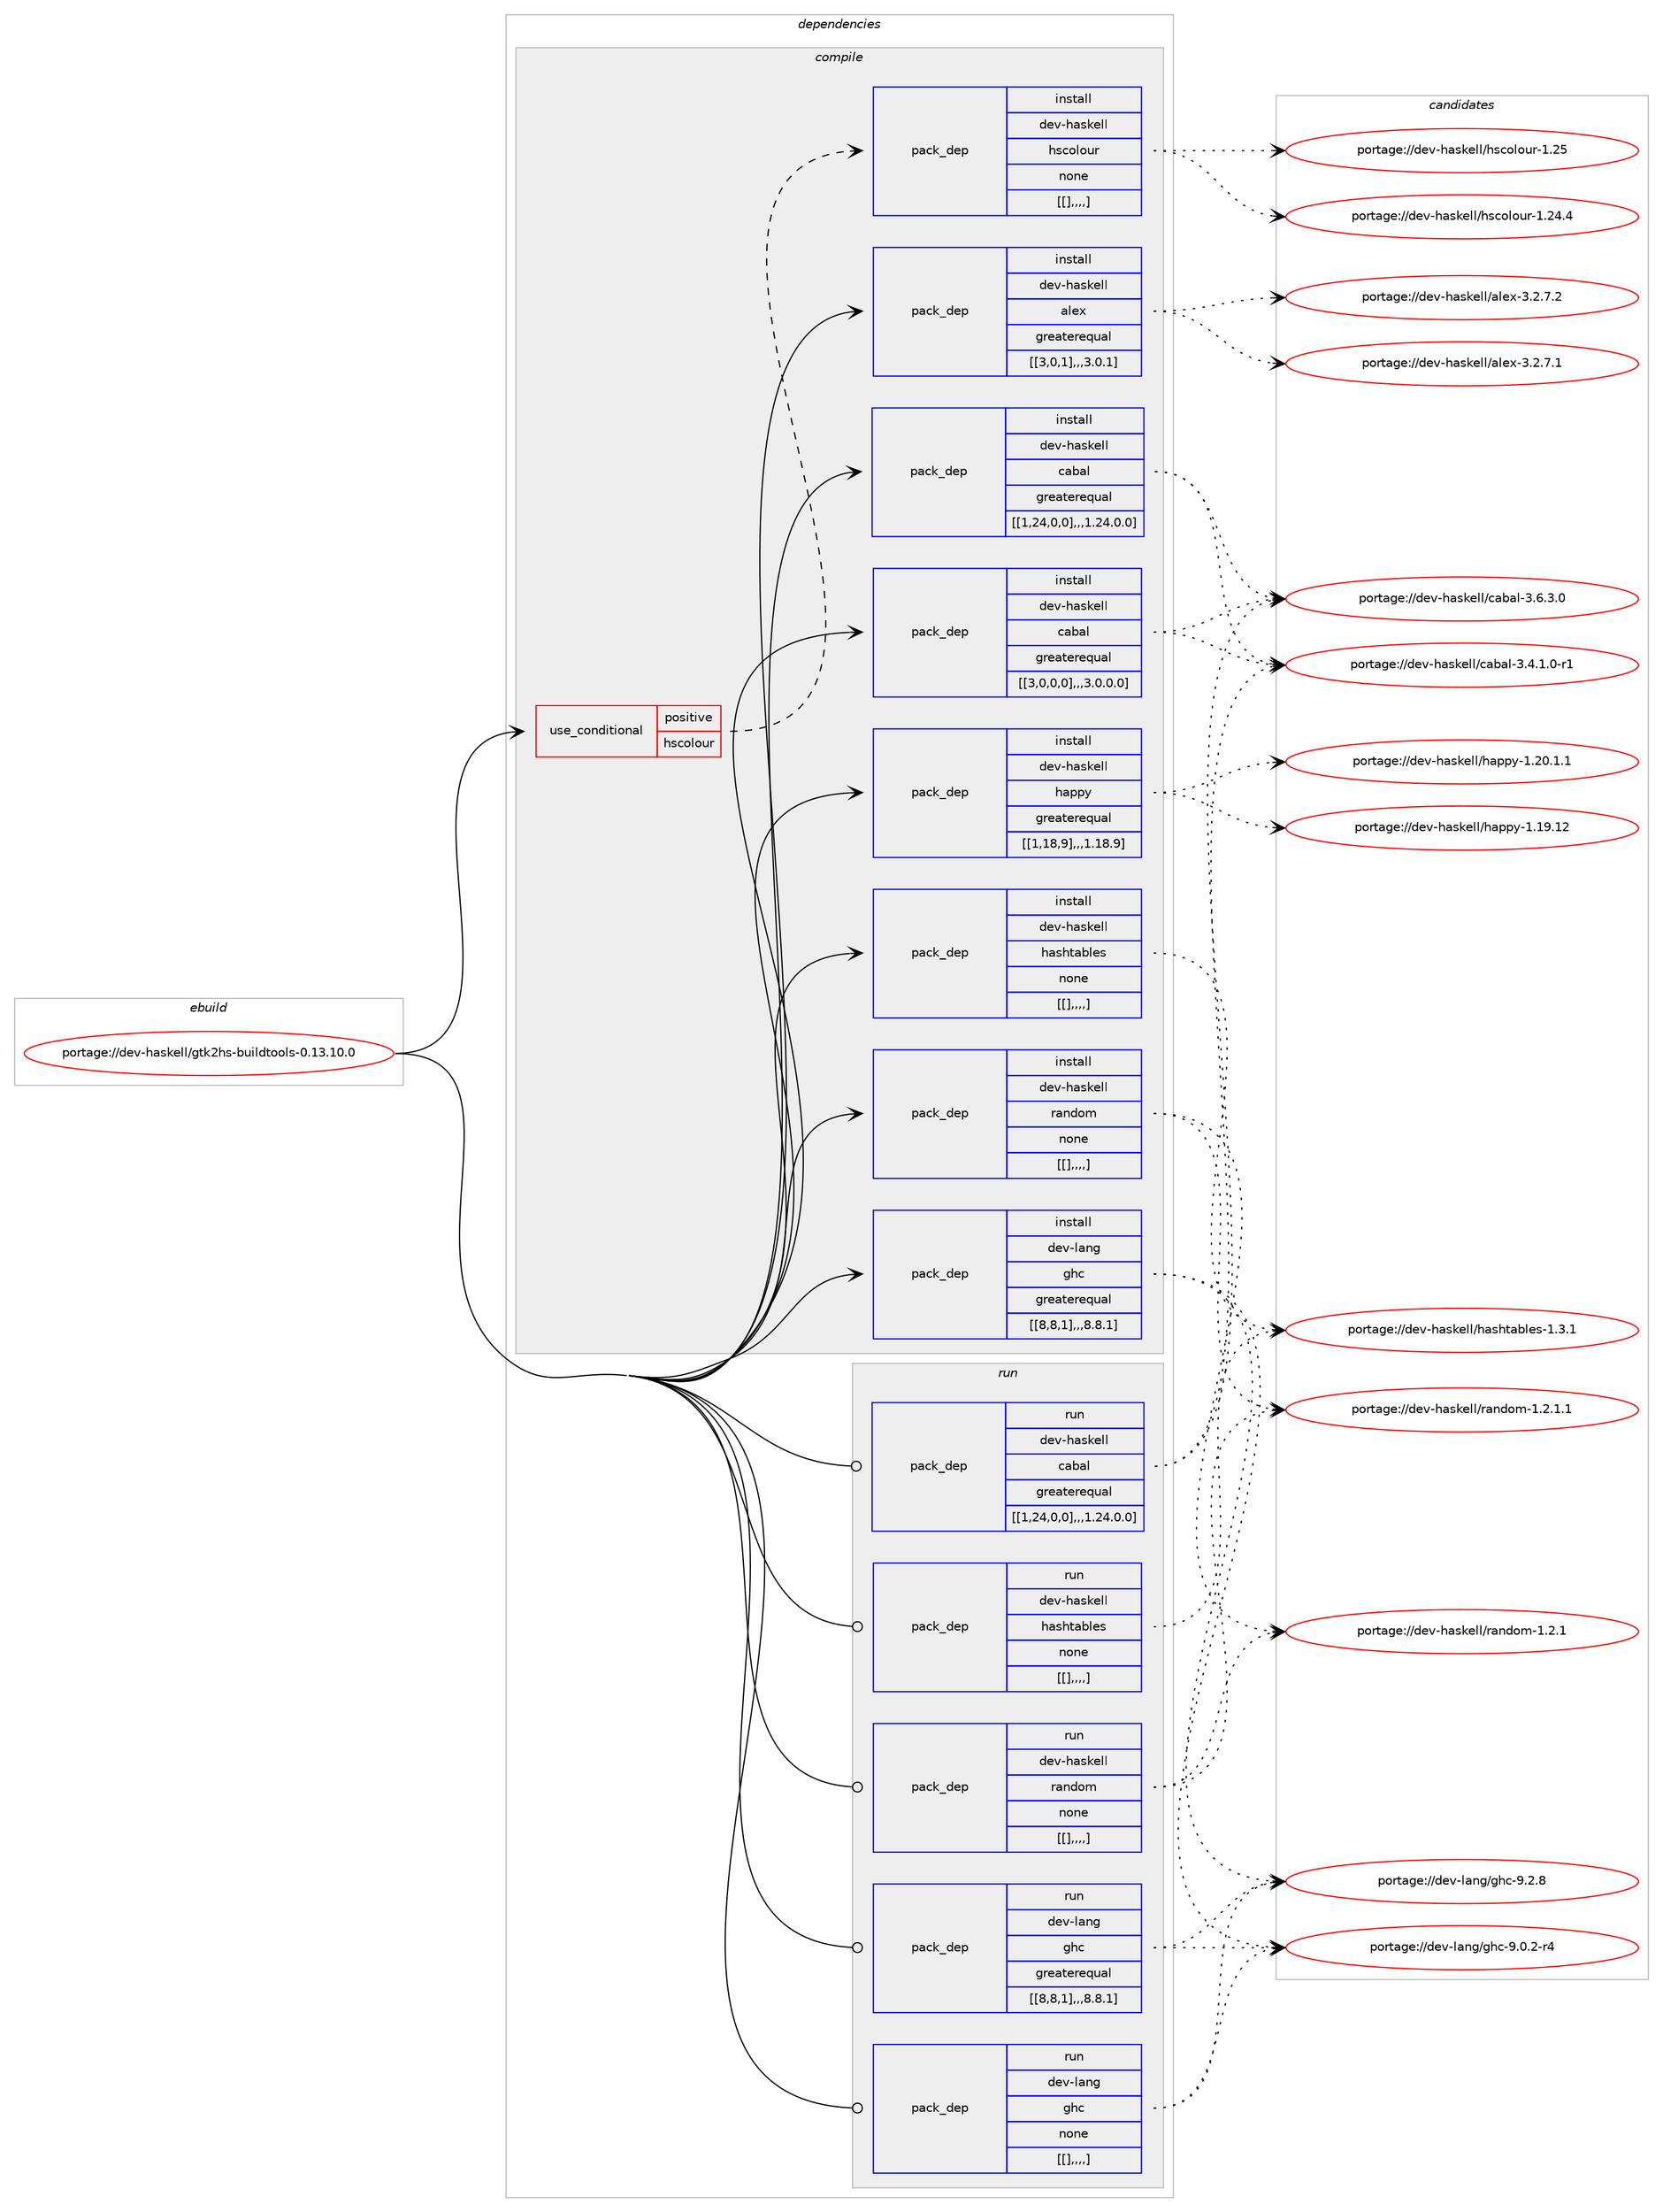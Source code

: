 digraph prolog {

# *************
# Graph options
# *************

newrank=true;
concentrate=true;
compound=true;
graph [rankdir=LR,fontname=Helvetica,fontsize=10,ranksep=1.5];#, ranksep=2.5, nodesep=0.2];
edge  [arrowhead=vee];
node  [fontname=Helvetica,fontsize=10];

# **********
# The ebuild
# **********

subgraph cluster_leftcol {
color=gray;
label=<<i>ebuild</i>>;
id [label="portage://dev-haskell/gtk2hs-buildtools-0.13.10.0", color=red, width=4, href="../dev-haskell/gtk2hs-buildtools-0.13.10.0.svg"];
}

# ****************
# The dependencies
# ****************

subgraph cluster_midcol {
color=gray;
label=<<i>dependencies</i>>;
subgraph cluster_compile {
fillcolor="#eeeeee";
style=filled;
label=<<i>compile</i>>;
subgraph cond20848 {
dependency81215 [label=<<TABLE BORDER="0" CELLBORDER="1" CELLSPACING="0" CELLPADDING="4"><TR><TD ROWSPAN="3" CELLPADDING="10">use_conditional</TD></TR><TR><TD>positive</TD></TR><TR><TD>hscolour</TD></TR></TABLE>>, shape=none, color=red];
subgraph pack59392 {
dependency81216 [label=<<TABLE BORDER="0" CELLBORDER="1" CELLSPACING="0" CELLPADDING="4" WIDTH="220"><TR><TD ROWSPAN="6" CELLPADDING="30">pack_dep</TD></TR><TR><TD WIDTH="110">install</TD></TR><TR><TD>dev-haskell</TD></TR><TR><TD>hscolour</TD></TR><TR><TD>none</TD></TR><TR><TD>[[],,,,]</TD></TR></TABLE>>, shape=none, color=blue];
}
dependency81215:e -> dependency81216:w [weight=20,style="dashed",arrowhead="vee"];
}
id:e -> dependency81215:w [weight=20,style="solid",arrowhead="vee"];
subgraph pack59393 {
dependency81217 [label=<<TABLE BORDER="0" CELLBORDER="1" CELLSPACING="0" CELLPADDING="4" WIDTH="220"><TR><TD ROWSPAN="6" CELLPADDING="30">pack_dep</TD></TR><TR><TD WIDTH="110">install</TD></TR><TR><TD>dev-haskell</TD></TR><TR><TD>alex</TD></TR><TR><TD>greaterequal</TD></TR><TR><TD>[[3,0,1],,,3.0.1]</TD></TR></TABLE>>, shape=none, color=blue];
}
id:e -> dependency81217:w [weight=20,style="solid",arrowhead="vee"];
subgraph pack59394 {
dependency81218 [label=<<TABLE BORDER="0" CELLBORDER="1" CELLSPACING="0" CELLPADDING="4" WIDTH="220"><TR><TD ROWSPAN="6" CELLPADDING="30">pack_dep</TD></TR><TR><TD WIDTH="110">install</TD></TR><TR><TD>dev-haskell</TD></TR><TR><TD>cabal</TD></TR><TR><TD>greaterequal</TD></TR><TR><TD>[[1,24,0,0],,,1.24.0.0]</TD></TR></TABLE>>, shape=none, color=blue];
}
id:e -> dependency81218:w [weight=20,style="solid",arrowhead="vee"];
subgraph pack59395 {
dependency81219 [label=<<TABLE BORDER="0" CELLBORDER="1" CELLSPACING="0" CELLPADDING="4" WIDTH="220"><TR><TD ROWSPAN="6" CELLPADDING="30">pack_dep</TD></TR><TR><TD WIDTH="110">install</TD></TR><TR><TD>dev-haskell</TD></TR><TR><TD>cabal</TD></TR><TR><TD>greaterequal</TD></TR><TR><TD>[[3,0,0,0],,,3.0.0.0]</TD></TR></TABLE>>, shape=none, color=blue];
}
id:e -> dependency81219:w [weight=20,style="solid",arrowhead="vee"];
subgraph pack59396 {
dependency81220 [label=<<TABLE BORDER="0" CELLBORDER="1" CELLSPACING="0" CELLPADDING="4" WIDTH="220"><TR><TD ROWSPAN="6" CELLPADDING="30">pack_dep</TD></TR><TR><TD WIDTH="110">install</TD></TR><TR><TD>dev-haskell</TD></TR><TR><TD>happy</TD></TR><TR><TD>greaterequal</TD></TR><TR><TD>[[1,18,9],,,1.18.9]</TD></TR></TABLE>>, shape=none, color=blue];
}
id:e -> dependency81220:w [weight=20,style="solid",arrowhead="vee"];
subgraph pack59397 {
dependency81221 [label=<<TABLE BORDER="0" CELLBORDER="1" CELLSPACING="0" CELLPADDING="4" WIDTH="220"><TR><TD ROWSPAN="6" CELLPADDING="30">pack_dep</TD></TR><TR><TD WIDTH="110">install</TD></TR><TR><TD>dev-haskell</TD></TR><TR><TD>hashtables</TD></TR><TR><TD>none</TD></TR><TR><TD>[[],,,,]</TD></TR></TABLE>>, shape=none, color=blue];
}
id:e -> dependency81221:w [weight=20,style="solid",arrowhead="vee"];
subgraph pack59398 {
dependency81222 [label=<<TABLE BORDER="0" CELLBORDER="1" CELLSPACING="0" CELLPADDING="4" WIDTH="220"><TR><TD ROWSPAN="6" CELLPADDING="30">pack_dep</TD></TR><TR><TD WIDTH="110">install</TD></TR><TR><TD>dev-haskell</TD></TR><TR><TD>random</TD></TR><TR><TD>none</TD></TR><TR><TD>[[],,,,]</TD></TR></TABLE>>, shape=none, color=blue];
}
id:e -> dependency81222:w [weight=20,style="solid",arrowhead="vee"];
subgraph pack59399 {
dependency81223 [label=<<TABLE BORDER="0" CELLBORDER="1" CELLSPACING="0" CELLPADDING="4" WIDTH="220"><TR><TD ROWSPAN="6" CELLPADDING="30">pack_dep</TD></TR><TR><TD WIDTH="110">install</TD></TR><TR><TD>dev-lang</TD></TR><TR><TD>ghc</TD></TR><TR><TD>greaterequal</TD></TR><TR><TD>[[8,8,1],,,8.8.1]</TD></TR></TABLE>>, shape=none, color=blue];
}
id:e -> dependency81223:w [weight=20,style="solid",arrowhead="vee"];
}
subgraph cluster_compileandrun {
fillcolor="#eeeeee";
style=filled;
label=<<i>compile and run</i>>;
}
subgraph cluster_run {
fillcolor="#eeeeee";
style=filled;
label=<<i>run</i>>;
subgraph pack59400 {
dependency81224 [label=<<TABLE BORDER="0" CELLBORDER="1" CELLSPACING="0" CELLPADDING="4" WIDTH="220"><TR><TD ROWSPAN="6" CELLPADDING="30">pack_dep</TD></TR><TR><TD WIDTH="110">run</TD></TR><TR><TD>dev-haskell</TD></TR><TR><TD>cabal</TD></TR><TR><TD>greaterequal</TD></TR><TR><TD>[[1,24,0,0],,,1.24.0.0]</TD></TR></TABLE>>, shape=none, color=blue];
}
id:e -> dependency81224:w [weight=20,style="solid",arrowhead="odot"];
subgraph pack59401 {
dependency81225 [label=<<TABLE BORDER="0" CELLBORDER="1" CELLSPACING="0" CELLPADDING="4" WIDTH="220"><TR><TD ROWSPAN="6" CELLPADDING="30">pack_dep</TD></TR><TR><TD WIDTH="110">run</TD></TR><TR><TD>dev-haskell</TD></TR><TR><TD>hashtables</TD></TR><TR><TD>none</TD></TR><TR><TD>[[],,,,]</TD></TR></TABLE>>, shape=none, color=blue];
}
id:e -> dependency81225:w [weight=20,style="solid",arrowhead="odot"];
subgraph pack59402 {
dependency81226 [label=<<TABLE BORDER="0" CELLBORDER="1" CELLSPACING="0" CELLPADDING="4" WIDTH="220"><TR><TD ROWSPAN="6" CELLPADDING="30">pack_dep</TD></TR><TR><TD WIDTH="110">run</TD></TR><TR><TD>dev-haskell</TD></TR><TR><TD>random</TD></TR><TR><TD>none</TD></TR><TR><TD>[[],,,,]</TD></TR></TABLE>>, shape=none, color=blue];
}
id:e -> dependency81226:w [weight=20,style="solid",arrowhead="odot"];
subgraph pack59403 {
dependency81227 [label=<<TABLE BORDER="0" CELLBORDER="1" CELLSPACING="0" CELLPADDING="4" WIDTH="220"><TR><TD ROWSPAN="6" CELLPADDING="30">pack_dep</TD></TR><TR><TD WIDTH="110">run</TD></TR><TR><TD>dev-lang</TD></TR><TR><TD>ghc</TD></TR><TR><TD>greaterequal</TD></TR><TR><TD>[[8,8,1],,,8.8.1]</TD></TR></TABLE>>, shape=none, color=blue];
}
id:e -> dependency81227:w [weight=20,style="solid",arrowhead="odot"];
subgraph pack59404 {
dependency81228 [label=<<TABLE BORDER="0" CELLBORDER="1" CELLSPACING="0" CELLPADDING="4" WIDTH="220"><TR><TD ROWSPAN="6" CELLPADDING="30">pack_dep</TD></TR><TR><TD WIDTH="110">run</TD></TR><TR><TD>dev-lang</TD></TR><TR><TD>ghc</TD></TR><TR><TD>none</TD></TR><TR><TD>[[],,,,]</TD></TR></TABLE>>, shape=none, color=blue];
}
id:e -> dependency81228:w [weight=20,style="solid",arrowhead="odot"];
}
}

# **************
# The candidates
# **************

subgraph cluster_choices {
rank=same;
color=gray;
label=<<i>candidates</i>>;

subgraph choice59392 {
color=black;
nodesep=1;
choice100101118451049711510710110810847104115991111081111171144549465053 [label="portage://dev-haskell/hscolour-1.25", color=red, width=4,href="../dev-haskell/hscolour-1.25.svg"];
choice1001011184510497115107101108108471041159911110811111711445494650524652 [label="portage://dev-haskell/hscolour-1.24.4", color=red, width=4,href="../dev-haskell/hscolour-1.24.4.svg"];
dependency81216:e -> choice100101118451049711510710110810847104115991111081111171144549465053:w [style=dotted,weight="100"];
dependency81216:e -> choice1001011184510497115107101108108471041159911110811111711445494650524652:w [style=dotted,weight="100"];
}
subgraph choice59393 {
color=black;
nodesep=1;
choice100101118451049711510710110810847971081011204551465046554650 [label="portage://dev-haskell/alex-3.2.7.2", color=red, width=4,href="../dev-haskell/alex-3.2.7.2.svg"];
choice100101118451049711510710110810847971081011204551465046554649 [label="portage://dev-haskell/alex-3.2.7.1", color=red, width=4,href="../dev-haskell/alex-3.2.7.1.svg"];
dependency81217:e -> choice100101118451049711510710110810847971081011204551465046554650:w [style=dotted,weight="100"];
dependency81217:e -> choice100101118451049711510710110810847971081011204551465046554649:w [style=dotted,weight="100"];
}
subgraph choice59394 {
color=black;
nodesep=1;
choice100101118451049711510710110810847999798971084551465446514648 [label="portage://dev-haskell/cabal-3.6.3.0", color=red, width=4,href="../dev-haskell/cabal-3.6.3.0.svg"];
choice1001011184510497115107101108108479997989710845514652464946484511449 [label="portage://dev-haskell/cabal-3.4.1.0-r1", color=red, width=4,href="../dev-haskell/cabal-3.4.1.0-r1.svg"];
dependency81218:e -> choice100101118451049711510710110810847999798971084551465446514648:w [style=dotted,weight="100"];
dependency81218:e -> choice1001011184510497115107101108108479997989710845514652464946484511449:w [style=dotted,weight="100"];
}
subgraph choice59395 {
color=black;
nodesep=1;
choice100101118451049711510710110810847999798971084551465446514648 [label="portage://dev-haskell/cabal-3.6.3.0", color=red, width=4,href="../dev-haskell/cabal-3.6.3.0.svg"];
choice1001011184510497115107101108108479997989710845514652464946484511449 [label="portage://dev-haskell/cabal-3.4.1.0-r1", color=red, width=4,href="../dev-haskell/cabal-3.4.1.0-r1.svg"];
dependency81219:e -> choice100101118451049711510710110810847999798971084551465446514648:w [style=dotted,weight="100"];
dependency81219:e -> choice1001011184510497115107101108108479997989710845514652464946484511449:w [style=dotted,weight="100"];
}
subgraph choice59396 {
color=black;
nodesep=1;
choice10010111845104971151071011081084710497112112121454946504846494649 [label="portage://dev-haskell/happy-1.20.1.1", color=red, width=4,href="../dev-haskell/happy-1.20.1.1.svg"];
choice100101118451049711510710110810847104971121121214549464957464950 [label="portage://dev-haskell/happy-1.19.12", color=red, width=4,href="../dev-haskell/happy-1.19.12.svg"];
dependency81220:e -> choice10010111845104971151071011081084710497112112121454946504846494649:w [style=dotted,weight="100"];
dependency81220:e -> choice100101118451049711510710110810847104971121121214549464957464950:w [style=dotted,weight="100"];
}
subgraph choice59397 {
color=black;
nodesep=1;
choice100101118451049711510710110810847104971151041169798108101115454946514649 [label="portage://dev-haskell/hashtables-1.3.1", color=red, width=4,href="../dev-haskell/hashtables-1.3.1.svg"];
dependency81221:e -> choice100101118451049711510710110810847104971151041169798108101115454946514649:w [style=dotted,weight="100"];
}
subgraph choice59398 {
color=black;
nodesep=1;
choice100101118451049711510710110810847114971101001111094549465046494649 [label="portage://dev-haskell/random-1.2.1.1", color=red, width=4,href="../dev-haskell/random-1.2.1.1.svg"];
choice10010111845104971151071011081084711497110100111109454946504649 [label="portage://dev-haskell/random-1.2.1", color=red, width=4,href="../dev-haskell/random-1.2.1.svg"];
dependency81222:e -> choice100101118451049711510710110810847114971101001111094549465046494649:w [style=dotted,weight="100"];
dependency81222:e -> choice10010111845104971151071011081084711497110100111109454946504649:w [style=dotted,weight="100"];
}
subgraph choice59399 {
color=black;
nodesep=1;
choice10010111845108971101034710310499455746504656 [label="portage://dev-lang/ghc-9.2.8", color=red, width=4,href="../dev-lang/ghc-9.2.8.svg"];
choice100101118451089711010347103104994557464846504511452 [label="portage://dev-lang/ghc-9.0.2-r4", color=red, width=4,href="../dev-lang/ghc-9.0.2-r4.svg"];
dependency81223:e -> choice10010111845108971101034710310499455746504656:w [style=dotted,weight="100"];
dependency81223:e -> choice100101118451089711010347103104994557464846504511452:w [style=dotted,weight="100"];
}
subgraph choice59400 {
color=black;
nodesep=1;
choice100101118451049711510710110810847999798971084551465446514648 [label="portage://dev-haskell/cabal-3.6.3.0", color=red, width=4,href="../dev-haskell/cabal-3.6.3.0.svg"];
choice1001011184510497115107101108108479997989710845514652464946484511449 [label="portage://dev-haskell/cabal-3.4.1.0-r1", color=red, width=4,href="../dev-haskell/cabal-3.4.1.0-r1.svg"];
dependency81224:e -> choice100101118451049711510710110810847999798971084551465446514648:w [style=dotted,weight="100"];
dependency81224:e -> choice1001011184510497115107101108108479997989710845514652464946484511449:w [style=dotted,weight="100"];
}
subgraph choice59401 {
color=black;
nodesep=1;
choice100101118451049711510710110810847104971151041169798108101115454946514649 [label="portage://dev-haskell/hashtables-1.3.1", color=red, width=4,href="../dev-haskell/hashtables-1.3.1.svg"];
dependency81225:e -> choice100101118451049711510710110810847104971151041169798108101115454946514649:w [style=dotted,weight="100"];
}
subgraph choice59402 {
color=black;
nodesep=1;
choice100101118451049711510710110810847114971101001111094549465046494649 [label="portage://dev-haskell/random-1.2.1.1", color=red, width=4,href="../dev-haskell/random-1.2.1.1.svg"];
choice10010111845104971151071011081084711497110100111109454946504649 [label="portage://dev-haskell/random-1.2.1", color=red, width=4,href="../dev-haskell/random-1.2.1.svg"];
dependency81226:e -> choice100101118451049711510710110810847114971101001111094549465046494649:w [style=dotted,weight="100"];
dependency81226:e -> choice10010111845104971151071011081084711497110100111109454946504649:w [style=dotted,weight="100"];
}
subgraph choice59403 {
color=black;
nodesep=1;
choice10010111845108971101034710310499455746504656 [label="portage://dev-lang/ghc-9.2.8", color=red, width=4,href="../dev-lang/ghc-9.2.8.svg"];
choice100101118451089711010347103104994557464846504511452 [label="portage://dev-lang/ghc-9.0.2-r4", color=red, width=4,href="../dev-lang/ghc-9.0.2-r4.svg"];
dependency81227:e -> choice10010111845108971101034710310499455746504656:w [style=dotted,weight="100"];
dependency81227:e -> choice100101118451089711010347103104994557464846504511452:w [style=dotted,weight="100"];
}
subgraph choice59404 {
color=black;
nodesep=1;
choice10010111845108971101034710310499455746504656 [label="portage://dev-lang/ghc-9.2.8", color=red, width=4,href="../dev-lang/ghc-9.2.8.svg"];
choice100101118451089711010347103104994557464846504511452 [label="portage://dev-lang/ghc-9.0.2-r4", color=red, width=4,href="../dev-lang/ghc-9.0.2-r4.svg"];
dependency81228:e -> choice10010111845108971101034710310499455746504656:w [style=dotted,weight="100"];
dependency81228:e -> choice100101118451089711010347103104994557464846504511452:w [style=dotted,weight="100"];
}
}

}
